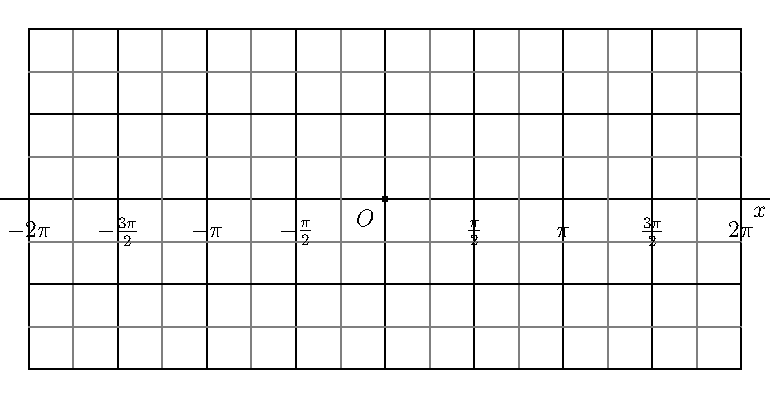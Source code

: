 import graph;

// public real xunit=1cm,yunit=1cm;

void graphicrules(picture pic=currentpicture, string prefix=defaultfilename, real unit=1cm,
                  real xunit=unit != 0 ? unit : 0,
                  real yunit=unit != 0 ? unit : 0,
                  real xmin, real xmax, real ymin, real ymax)
{
  xlimits(xmin, xmax);
  ylimits(ymin, ymax);
  unitsize(x=xunit, y=yunit);
}

struct rational
{
  int p;
  int q;
  real ep=1/10^5;
};

rational operator init() {return new rational;}

rational rational(real x, real ep=1/10^5)
{
  rational orat;
  int q=1;
  while (abs(round(q*x)-q*x)>ep)
    {
      ++q;
    }
  orat.p=round(q*x);
  orat.q=q;
  orat.ep=ep;
  return orat;
}

int pgcd(int a, int b)
{
  int a_=abs(a), b_=abs(b), r=a_;
  if (b_>a_) {a_=b_; b_=r; r=a_;}
  while (r>0)
    {
      r=a_%b_;
      a_=b_;
      b_=r;
    }
  return a_;
}

string texfrac(int p, int q,
               string factor="",
               bool signin=false, bool factorin=true,
               bool displaystyle=false,
               bool zero=true)
{
  if (p==0) return (zero ? "$0$" : "");
  string disp= displaystyle ? "$\displaystyle " : "$";
  int pgcd=pgcd(p,q);
  int num= round(p/pgcd), den= round(q/pgcd);
  string nums;
  if (num==1)
    if (factor=="" || (!factorin && (den !=1))) nums="1"; else nums="";
  else
    if (num==-1)
      if (factor=="" || (!factorin && (den !=1))) nums="-1"; else nums="-";
    else nums= (string) num;
  if (den==1) return "$" + nums + factor + "$";
  else
    {
      string dens= (den==1) ? "" : (string) den;
      if (signin || num>0)
        if (factorin)
          return disp + "\frac{" + nums + factor + "}{" + (string) dens + "}$";
        else
          return disp + "\frac{" + nums + "}{" + (string) dens + "}"+ factor + "$";
      else
        {
          if (num==-1)
            if (factor=="" || !factorin) nums="1"; else nums="";
          else nums=(string)(abs(num));
          if (factorin)
            return disp + "-\frac{" + nums + factor + "}{" + (string) dens + "}$";
          else
            return disp + "-\frac{" + nums + "}{" + (string) dens + "}"+ factor + "$";
        }
    }
}

string texfrac(rational x,
               string factor="",
               bool signin=false, bool factorin=true,
               bool displaystyle=false,
               bool zero=true)
{
  return texfrac(x.p, x.q, factor, signin, factorin, displaystyle, zero);
}

ticklabel labelfrac(real ep=1/10^5, real factor=1.0,
                    string symbol="",
                    bool signin=false, bool symbolin=true,
                    bool displaystyle=false,
                    bool zero=true)
{
  return new string(real x)
    {
      return texfrac(rational(x/factor), symbol, signin, symbolin, displaystyle, zero);
    };
}

ticklabel labelfrac=labelfrac();

void grid(picture pic=currentpicture,
          real xmin=pic.userMin().x, real xmax=pic.userMax().x,
          real ymin=pic.userMin().y, real ymax=pic.userMax().y,
          real xStep=1, real xstep=.5,
          real yStep=1, real ystep=.5,
          pen pTick=nullpen, pen ptick=grey, bool above=true)
{
  xaxis(pic, BottomTop, xmin, xmax, Ticks("%",extend=true,Step=xStep,step=xstep,pTick=pTick,ptick=ptick), above=above);
  yaxis(pic, LeftRight, ymin, ymax, Ticks("%",extend=true,Step=yStep,step=ystep,pTick=pTick,ptick=ptick), above=above);
}

void cartesianaxis(picture pic=currentpicture,
                   Label Lx=Label("$x$",align=S),
                   Label Ly=Label("$y$",align=W),
                   real xmin=pic.userMin().x, real xmax=pic.userMax().x,
                   real ymin=pic.userMin().y, real ymax=pic.userMax().y,
                   real extrawidth=1, real extraheight=extrawidth,
                   pen p=currentpen,
                   ticks xticks=Ticks("%",pTick=nullpen, ptick=grey),
                   ticks yticks=Ticks("%",pTick=nullpen, ptick=grey),
                   bool above=true,
                   arrowbar arrow=Arrow)
{
  extraheight= cm*extraheight/(2*pic.yunitsize);
  extrawidth = cm*extrawidth/(2*pic.xunitsize);
  yequals(pic, Lx, 0, xmin-extrawidth, xmax+extrawidth, p, above, arrow=arrow);
  yequals(pic, 0, xmin, xmax, p, xticks, above);
  xequals(pic, Ly, 0, ymin-extraheight, ymax+extraheight, p, above, arrow=arrow);
  xequals(pic, 0, ymin, ymax, p, yticks, above);
}

void labeloij(picture pic=currentpicture,
              Label Lo=Label("$O$",NoFill),
              Label Li=Label("$\vec{\imath}$",NoFill),
              Label Lj=Label("$\vec{\jmath}$",NoFill),
              pair diro=SW, pair diri=S, pair dirj=W,
              pen p=scale(2)*currentpen,
              filltype filltype=NoFill, arrowbar arrow=Arrow(2mm))
{
  if (Lo.filltype==NoFill) Lo.filltype=filltype;
  if (Li.filltype==NoFill) Li.filltype=filltype;
  if (Lj.filltype==NoFill) Lj.filltype=filltype;
  labelx(pic, Lo, 0, diro, p);
  draw(pic, Li, (0,0)--(1,0), diri, p, arrow);
  draw(pic, Lj, (0,0)--(0,1), dirj, p, arrow);
  dot(pic, (0,0), dotsize(p)+p);
}

void labeloIJ(picture pic=currentpicture,
              Label Lo=Label("$O$",NoFill),
              Label LI=Label("$I$",NoFill),
              Label LJ=Label("$J$",NoFill),
              pair diro=SW, pair dirI=S, pair dirJ=W,
              pen p=currentpen,
              filltype filltype=NoFill, arrowbar arrow=Arrow)
{
  if (Lo.filltype==NoFill) Lo.filltype=filltype;
  if (LI.filltype==NoFill) LI.filltype=filltype;
  if (LJ.filltype==NoFill) LJ.filltype=filltype;
  labelx(pic, LI, 1, dirI, p);
  labely(pic, LJ, 1, dirJ, p);
  labelx(pic, Lo, 0, diro, p);
  dot(pic, (0,0), dotsize(p)+p);
}

graphicrules(xunit=1cm, yunit=3cm,
             xmin=-2pi, xmax=2pi, ymin=-1, ymax=1);
grid(xStep=pi/2, xstep=pi/4, yStep=.5, ystep=.25);
cartesianaxis(xticks=Ticks(Label(UnFill),labelfrac(factor=pi,symbol="\pi",symbolin=true, zero=false),Step=pi/2, step=pi/4, ptick=grey),
              yticks=Ticks(Label(UnFill),labelfrac(zero=false),Step=.5,step=.25, ptick=grey), arrow=None);
dot("$O$",(0,0),2SW);
